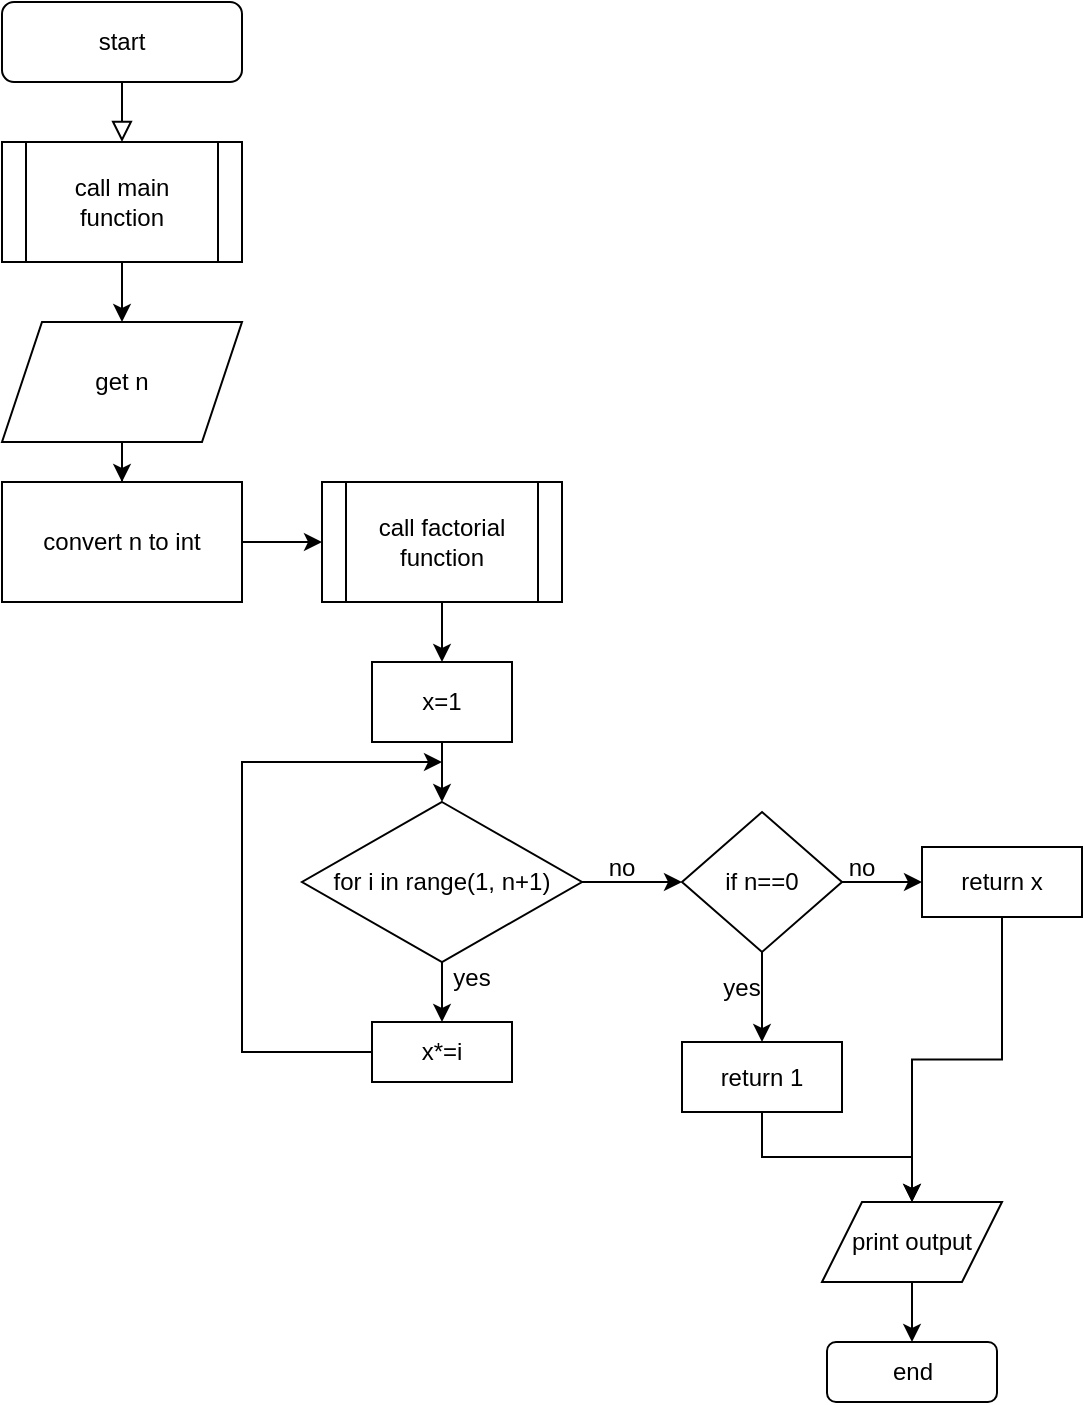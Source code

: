 <mxfile version="21.1.8" type="github">
  <diagram id="C5RBs43oDa-KdzZeNtuy" name="Page-1">
    <mxGraphModel dx="1867" dy="753" grid="1" gridSize="10" guides="1" tooltips="1" connect="1" arrows="1" fold="1" page="1" pageScale="1" pageWidth="827" pageHeight="1169" math="0" shadow="0">
      <root>
        <mxCell id="WIyWlLk6GJQsqaUBKTNV-0" />
        <mxCell id="WIyWlLk6GJQsqaUBKTNV-1" parent="WIyWlLk6GJQsqaUBKTNV-0" />
        <mxCell id="WIyWlLk6GJQsqaUBKTNV-2" value="" style="rounded=0;html=1;jettySize=auto;orthogonalLoop=1;fontSize=11;endArrow=block;endFill=0;endSize=8;strokeWidth=1;shadow=0;labelBackgroundColor=none;edgeStyle=orthogonalEdgeStyle;entryX=0.5;entryY=0;entryDx=0;entryDy=0;" parent="WIyWlLk6GJQsqaUBKTNV-1" source="WIyWlLk6GJQsqaUBKTNV-3" edge="1" target="CzJtuqSI-6xWeTeD9xP4-1">
          <mxGeometry relative="1" as="geometry">
            <mxPoint x="200" y="130" as="targetPoint" />
          </mxGeometry>
        </mxCell>
        <mxCell id="WIyWlLk6GJQsqaUBKTNV-3" value="start" style="rounded=1;whiteSpace=wrap;html=1;fontSize=12;glass=0;strokeWidth=1;shadow=0;" parent="WIyWlLk6GJQsqaUBKTNV-1" vertex="1">
          <mxGeometry x="140" y="60" width="120" height="40" as="geometry" />
        </mxCell>
        <mxCell id="97V967sEQcQmiZGDf6Z8-4" value="" style="edgeStyle=orthogonalEdgeStyle;rounded=0;orthogonalLoop=1;jettySize=auto;html=1;" edge="1" parent="WIyWlLk6GJQsqaUBKTNV-1" source="CzJtuqSI-6xWeTeD9xP4-1" target="97V967sEQcQmiZGDf6Z8-3">
          <mxGeometry relative="1" as="geometry" />
        </mxCell>
        <mxCell id="CzJtuqSI-6xWeTeD9xP4-1" value="call main&lt;br&gt;function" style="shape=process;whiteSpace=wrap;html=1;backgroundOutline=1;" parent="WIyWlLk6GJQsqaUBKTNV-1" vertex="1">
          <mxGeometry x="140" y="130" width="120" height="60" as="geometry" />
        </mxCell>
        <mxCell id="97V967sEQcQmiZGDf6Z8-7" value="" style="edgeStyle=orthogonalEdgeStyle;rounded=0;orthogonalLoop=1;jettySize=auto;html=1;" edge="1" parent="WIyWlLk6GJQsqaUBKTNV-1" source="97V967sEQcQmiZGDf6Z8-3" target="97V967sEQcQmiZGDf6Z8-6">
          <mxGeometry relative="1" as="geometry" />
        </mxCell>
        <mxCell id="97V967sEQcQmiZGDf6Z8-3" value="get n" style="shape=parallelogram;perimeter=parallelogramPerimeter;whiteSpace=wrap;html=1;fixedSize=1;" vertex="1" parent="WIyWlLk6GJQsqaUBKTNV-1">
          <mxGeometry x="140" y="220" width="120" height="60" as="geometry" />
        </mxCell>
        <mxCell id="97V967sEQcQmiZGDf6Z8-9" value="" style="edgeStyle=orthogonalEdgeStyle;rounded=0;orthogonalLoop=1;jettySize=auto;html=1;" edge="1" parent="WIyWlLk6GJQsqaUBKTNV-1" source="97V967sEQcQmiZGDf6Z8-6" target="97V967sEQcQmiZGDf6Z8-8">
          <mxGeometry relative="1" as="geometry" />
        </mxCell>
        <mxCell id="97V967sEQcQmiZGDf6Z8-6" value="convert n to int" style="whiteSpace=wrap;html=1;" vertex="1" parent="WIyWlLk6GJQsqaUBKTNV-1">
          <mxGeometry x="140" y="300" width="120" height="60" as="geometry" />
        </mxCell>
        <mxCell id="97V967sEQcQmiZGDf6Z8-19" value="" style="edgeStyle=orthogonalEdgeStyle;rounded=0;orthogonalLoop=1;jettySize=auto;html=1;" edge="1" parent="WIyWlLk6GJQsqaUBKTNV-1" source="97V967sEQcQmiZGDf6Z8-8" target="97V967sEQcQmiZGDf6Z8-18">
          <mxGeometry relative="1" as="geometry" />
        </mxCell>
        <mxCell id="97V967sEQcQmiZGDf6Z8-8" value="call factorial function" style="shape=process;whiteSpace=wrap;html=1;backgroundOutline=1;" vertex="1" parent="WIyWlLk6GJQsqaUBKTNV-1">
          <mxGeometry x="300" y="300" width="120" height="60" as="geometry" />
        </mxCell>
        <mxCell id="97V967sEQcQmiZGDf6Z8-22" value="" style="edgeStyle=orthogonalEdgeStyle;rounded=0;orthogonalLoop=1;jettySize=auto;html=1;" edge="1" parent="WIyWlLk6GJQsqaUBKTNV-1" source="97V967sEQcQmiZGDf6Z8-16" target="97V967sEQcQmiZGDf6Z8-21">
          <mxGeometry relative="1" as="geometry" />
        </mxCell>
        <mxCell id="97V967sEQcQmiZGDf6Z8-26" value="" style="edgeStyle=orthogonalEdgeStyle;rounded=0;orthogonalLoop=1;jettySize=auto;html=1;" edge="1" parent="WIyWlLk6GJQsqaUBKTNV-1" source="97V967sEQcQmiZGDf6Z8-16" target="97V967sEQcQmiZGDf6Z8-25">
          <mxGeometry relative="1" as="geometry" />
        </mxCell>
        <mxCell id="97V967sEQcQmiZGDf6Z8-16" value="for i in range(1, n+1)" style="rhombus;whiteSpace=wrap;html=1;" vertex="1" parent="WIyWlLk6GJQsqaUBKTNV-1">
          <mxGeometry x="290" y="460" width="140" height="80" as="geometry" />
        </mxCell>
        <mxCell id="97V967sEQcQmiZGDf6Z8-20" value="" style="edgeStyle=orthogonalEdgeStyle;rounded=0;orthogonalLoop=1;jettySize=auto;html=1;" edge="1" parent="WIyWlLk6GJQsqaUBKTNV-1" source="97V967sEQcQmiZGDf6Z8-18" target="97V967sEQcQmiZGDf6Z8-16">
          <mxGeometry relative="1" as="geometry" />
        </mxCell>
        <mxCell id="97V967sEQcQmiZGDf6Z8-18" value="x=1" style="rounded=0;whiteSpace=wrap;html=1;" vertex="1" parent="WIyWlLk6GJQsqaUBKTNV-1">
          <mxGeometry x="325" y="390" width="70" height="40" as="geometry" />
        </mxCell>
        <mxCell id="97V967sEQcQmiZGDf6Z8-24" value="" style="edgeStyle=orthogonalEdgeStyle;rounded=0;orthogonalLoop=1;jettySize=auto;html=1;" edge="1" parent="WIyWlLk6GJQsqaUBKTNV-1" source="97V967sEQcQmiZGDf6Z8-21" target="97V967sEQcQmiZGDf6Z8-23">
          <mxGeometry relative="1" as="geometry" />
        </mxCell>
        <mxCell id="97V967sEQcQmiZGDf6Z8-32" value="" style="edgeStyle=orthogonalEdgeStyle;rounded=0;orthogonalLoop=1;jettySize=auto;html=1;" edge="1" parent="WIyWlLk6GJQsqaUBKTNV-1" source="97V967sEQcQmiZGDf6Z8-21" target="97V967sEQcQmiZGDf6Z8-31">
          <mxGeometry relative="1" as="geometry" />
        </mxCell>
        <mxCell id="97V967sEQcQmiZGDf6Z8-21" value="if n==0" style="rhombus;whiteSpace=wrap;html=1;" vertex="1" parent="WIyWlLk6GJQsqaUBKTNV-1">
          <mxGeometry x="480" y="465" width="80" height="70" as="geometry" />
        </mxCell>
        <mxCell id="97V967sEQcQmiZGDf6Z8-36" value="" style="edgeStyle=orthogonalEdgeStyle;rounded=0;orthogonalLoop=1;jettySize=auto;html=1;entryX=0.5;entryY=0;entryDx=0;entryDy=0;" edge="1" parent="WIyWlLk6GJQsqaUBKTNV-1" source="97V967sEQcQmiZGDf6Z8-23" target="97V967sEQcQmiZGDf6Z8-38">
          <mxGeometry relative="1" as="geometry">
            <mxPoint x="550" y="670" as="targetPoint" />
          </mxGeometry>
        </mxCell>
        <mxCell id="97V967sEQcQmiZGDf6Z8-23" value="return 1" style="whiteSpace=wrap;html=1;" vertex="1" parent="WIyWlLk6GJQsqaUBKTNV-1">
          <mxGeometry x="480" y="580" width="80" height="35" as="geometry" />
        </mxCell>
        <mxCell id="97V967sEQcQmiZGDf6Z8-28" style="edgeStyle=orthogonalEdgeStyle;rounded=0;orthogonalLoop=1;jettySize=auto;html=1;" edge="1" parent="WIyWlLk6GJQsqaUBKTNV-1" source="97V967sEQcQmiZGDf6Z8-25">
          <mxGeometry relative="1" as="geometry">
            <mxPoint x="360" y="440" as="targetPoint" />
            <Array as="points">
              <mxPoint x="260" y="585" />
              <mxPoint x="260" y="440" />
              <mxPoint x="310" y="440" />
            </Array>
          </mxGeometry>
        </mxCell>
        <mxCell id="97V967sEQcQmiZGDf6Z8-25" value="x*=i" style="whiteSpace=wrap;html=1;" vertex="1" parent="WIyWlLk6GJQsqaUBKTNV-1">
          <mxGeometry x="325" y="570" width="70" height="30" as="geometry" />
        </mxCell>
        <mxCell id="97V967sEQcQmiZGDf6Z8-27" value="yes" style="text;html=1;strokeColor=none;fillColor=none;align=center;verticalAlign=middle;whiteSpace=wrap;rounded=0;" vertex="1" parent="WIyWlLk6GJQsqaUBKTNV-1">
          <mxGeometry x="355" y="535" width="40" height="25" as="geometry" />
        </mxCell>
        <mxCell id="97V967sEQcQmiZGDf6Z8-29" value="no" style="text;html=1;strokeColor=none;fillColor=none;align=center;verticalAlign=middle;whiteSpace=wrap;rounded=0;" vertex="1" parent="WIyWlLk6GJQsqaUBKTNV-1">
          <mxGeometry x="430" y="480" width="40" height="25" as="geometry" />
        </mxCell>
        <mxCell id="97V967sEQcQmiZGDf6Z8-30" value="yes" style="text;html=1;strokeColor=none;fillColor=none;align=center;verticalAlign=middle;whiteSpace=wrap;rounded=0;" vertex="1" parent="WIyWlLk6GJQsqaUBKTNV-1">
          <mxGeometry x="490" y="540" width="40" height="25" as="geometry" />
        </mxCell>
        <mxCell id="97V967sEQcQmiZGDf6Z8-37" style="edgeStyle=orthogonalEdgeStyle;rounded=0;orthogonalLoop=1;jettySize=auto;html=1;exitX=0.5;exitY=1;exitDx=0;exitDy=0;entryX=0.5;entryY=0;entryDx=0;entryDy=0;" edge="1" parent="WIyWlLk6GJQsqaUBKTNV-1" source="97V967sEQcQmiZGDf6Z8-31" target="97V967sEQcQmiZGDf6Z8-38">
          <mxGeometry relative="1" as="geometry">
            <mxPoint x="640" y="670" as="targetPoint" />
          </mxGeometry>
        </mxCell>
        <mxCell id="97V967sEQcQmiZGDf6Z8-31" value="return x" style="whiteSpace=wrap;html=1;" vertex="1" parent="WIyWlLk6GJQsqaUBKTNV-1">
          <mxGeometry x="600" y="482.5" width="80" height="35" as="geometry" />
        </mxCell>
        <mxCell id="97V967sEQcQmiZGDf6Z8-33" value="no" style="text;html=1;strokeColor=none;fillColor=none;align=center;verticalAlign=middle;whiteSpace=wrap;rounded=0;" vertex="1" parent="WIyWlLk6GJQsqaUBKTNV-1">
          <mxGeometry x="550" y="480" width="40" height="25" as="geometry" />
        </mxCell>
        <mxCell id="97V967sEQcQmiZGDf6Z8-40" value="" style="edgeStyle=orthogonalEdgeStyle;rounded=0;orthogonalLoop=1;jettySize=auto;html=1;" edge="1" parent="WIyWlLk6GJQsqaUBKTNV-1" source="97V967sEQcQmiZGDf6Z8-38" target="97V967sEQcQmiZGDf6Z8-39">
          <mxGeometry relative="1" as="geometry" />
        </mxCell>
        <mxCell id="97V967sEQcQmiZGDf6Z8-38" value="print output" style="shape=parallelogram;perimeter=parallelogramPerimeter;whiteSpace=wrap;html=1;fixedSize=1;" vertex="1" parent="WIyWlLk6GJQsqaUBKTNV-1">
          <mxGeometry x="550" y="660" width="90" height="40" as="geometry" />
        </mxCell>
        <mxCell id="97V967sEQcQmiZGDf6Z8-39" value="end" style="rounded=1;whiteSpace=wrap;html=1;" vertex="1" parent="WIyWlLk6GJQsqaUBKTNV-1">
          <mxGeometry x="552.5" y="730" width="85" height="30" as="geometry" />
        </mxCell>
      </root>
    </mxGraphModel>
  </diagram>
</mxfile>
